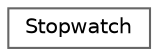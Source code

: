 digraph "クラス階層図"
{
 // LATEX_PDF_SIZE
  bgcolor="transparent";
  edge [fontname=Helvetica,fontsize=10,labelfontname=Helvetica,labelfontsize=10];
  node [fontname=Helvetica,fontsize=10,shape=box,height=0.2,width=0.4];
  rankdir="LR";
  Node0 [id="Node000000",label="Stopwatch",height=0.2,width=0.4,color="grey40", fillcolor="white", style="filled",URL="$class_stopwatch.html",tooltip="時間計測用のクラス．   Start関数を呼び出してからEnd関数を呼び出すまでの経過時間を計測する．   実はコンストラクタにて現在時刻で初期化するので，Start関数を呼ばずとも計測開始できる．"];
}
